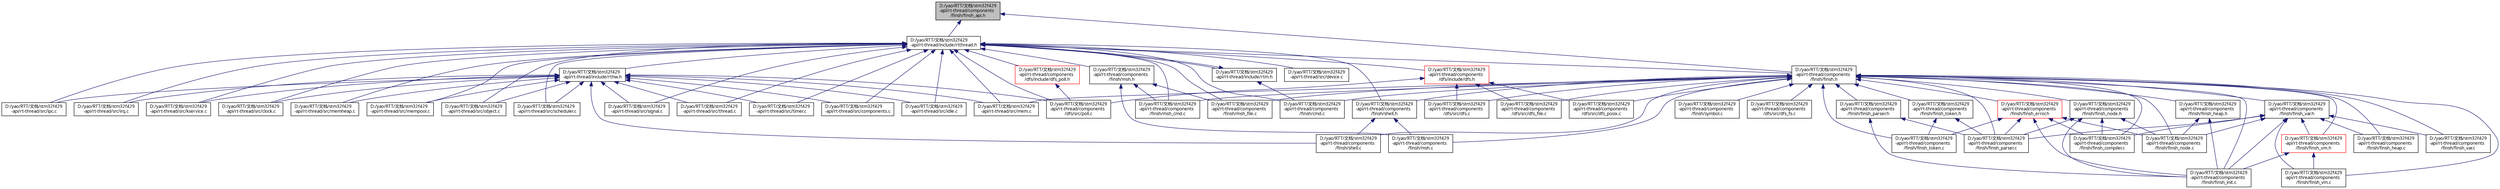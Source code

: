 digraph "D:/yao/RTT/文档/stm32f429-api/rt-thread/components/finsh/finsh_api.h"
{
  edge [fontname="FreeSans.ttf",fontsize="10",labelfontname="FreeSans.ttf",labelfontsize="10"];
  node [fontname="FreeSans.ttf",fontsize="10",shape=record];
  Node1 [label="D:/yao/RTT/文档/stm32f429\l-api/rt-thread/components\l/finsh/finsh_api.h",height=0.2,width=0.4,color="black", fillcolor="grey75", style="filled", fontcolor="black"];
  Node1 -> Node2 [dir="back",color="midnightblue",fontsize="10",style="solid",fontname="FreeSans.ttf"];
  Node2 [label="D:/yao/RTT/文档/stm32f429\l-api/rt-thread/include/rtthread.h",height=0.2,width=0.4,color="black", fillcolor="white", style="filled",URL="$rtthread_8h.html"];
  Node2 -> Node3 [dir="back",color="midnightblue",fontsize="10",style="solid",fontname="FreeSans.ttf"];
  Node3 [label="D:/yao/RTT/文档/stm32f429\l-api/rt-thread/src/clock.c",height=0.2,width=0.4,color="black", fillcolor="white", style="filled",URL="$clock_8c.html"];
  Node2 -> Node4 [dir="back",color="midnightblue",fontsize="10",style="solid",fontname="FreeSans.ttf"];
  Node4 [label="D:/yao/RTT/文档/stm32f429\l-api/rt-thread/src/components.c",height=0.2,width=0.4,color="black", fillcolor="white", style="filled",URL="$components_8c.html"];
  Node2 -> Node5 [dir="back",color="midnightblue",fontsize="10",style="solid",fontname="FreeSans.ttf"];
  Node5 [label="D:/yao/RTT/文档/stm32f429\l-api/rt-thread/src/device.c",height=0.2,width=0.4,color="black", fillcolor="white", style="filled",URL="$device_8c.html"];
  Node2 -> Node6 [dir="back",color="midnightblue",fontsize="10",style="solid",fontname="FreeSans.ttf"];
  Node6 [label="D:/yao/RTT/文档/stm32f429\l-api/rt-thread/src/idle.c",height=0.2,width=0.4,color="black", fillcolor="white", style="filled",URL="$idle_8c.html"];
  Node2 -> Node7 [dir="back",color="midnightblue",fontsize="10",style="solid",fontname="FreeSans.ttf"];
  Node7 [label="D:/yao/RTT/文档/stm32f429\l-api/rt-thread/src/ipc.c",height=0.2,width=0.4,color="black", fillcolor="white", style="filled",URL="$ipc_8c.html"];
  Node2 -> Node8 [dir="back",color="midnightblue",fontsize="10",style="solid",fontname="FreeSans.ttf"];
  Node8 [label="D:/yao/RTT/文档/stm32f429\l-api/rt-thread/src/irq.c",height=0.2,width=0.4,color="black", fillcolor="white", style="filled",URL="$irq_8c.html"];
  Node2 -> Node9 [dir="back",color="midnightblue",fontsize="10",style="solid",fontname="FreeSans.ttf"];
  Node9 [label="D:/yao/RTT/文档/stm32f429\l-api/rt-thread/src/kservice.c",height=0.2,width=0.4,color="black", fillcolor="white", style="filled",URL="$kservice_8c.html"];
  Node2 -> Node10 [dir="back",color="midnightblue",fontsize="10",style="solid",fontname="FreeSans.ttf"];
  Node10 [label="D:/yao/RTT/文档/stm32f429\l-api/rt-thread/src/mem.c",height=0.2,width=0.4,color="black", fillcolor="white", style="filled",URL="$mem_8c.html"];
  Node2 -> Node11 [dir="back",color="midnightblue",fontsize="10",style="solid",fontname="FreeSans.ttf"];
  Node11 [label="D:/yao/RTT/文档/stm32f429\l-api/rt-thread/src/memheap.c",height=0.2,width=0.4,color="black", fillcolor="white", style="filled",URL="$memheap_8c.html"];
  Node2 -> Node12 [dir="back",color="midnightblue",fontsize="10",style="solid",fontname="FreeSans.ttf"];
  Node12 [label="D:/yao/RTT/文档/stm32f429\l-api/rt-thread/src/mempool.c",height=0.2,width=0.4,color="black", fillcolor="white", style="filled",URL="$mempool_8c.html"];
  Node2 -> Node13 [dir="back",color="midnightblue",fontsize="10",style="solid",fontname="FreeSans.ttf"];
  Node13 [label="D:/yao/RTT/文档/stm32f429\l-api/rt-thread/src/object.c",height=0.2,width=0.4,color="black", fillcolor="white", style="filled",URL="$object_8c.html"];
  Node2 -> Node14 [dir="back",color="midnightblue",fontsize="10",style="solid",fontname="FreeSans.ttf"];
  Node14 [label="D:/yao/RTT/文档/stm32f429\l-api/rt-thread/src/scheduler.c",height=0.2,width=0.4,color="black", fillcolor="white", style="filled",URL="$scheduler_8c.html"];
  Node2 -> Node15 [dir="back",color="midnightblue",fontsize="10",style="solid",fontname="FreeSans.ttf"];
  Node15 [label="D:/yao/RTT/文档/stm32f429\l-api/rt-thread/src/signal.c",height=0.2,width=0.4,color="black", fillcolor="white", style="filled",URL="$signal_8c.html"];
  Node2 -> Node16 [dir="back",color="midnightblue",fontsize="10",style="solid",fontname="FreeSans.ttf"];
  Node16 [label="D:/yao/RTT/文档/stm32f429\l-api/rt-thread/src/thread.c",height=0.2,width=0.4,color="black", fillcolor="white", style="filled",URL="$thread_8c.html"];
  Node2 -> Node17 [dir="back",color="midnightblue",fontsize="10",style="solid",fontname="FreeSans.ttf"];
  Node17 [label="D:/yao/RTT/文档/stm32f429\l-api/rt-thread/src/timer.c",height=0.2,width=0.4,color="black", fillcolor="white", style="filled",URL="$timer_8c.html"];
  Node2 -> Node18 [dir="back",color="midnightblue",fontsize="10",style="solid",fontname="FreeSans.ttf"];
  Node18 [label="D:/yao/RTT/文档/stm32f429\l-api/rt-thread/include/rthw.h",height=0.2,width=0.4,color="black", fillcolor="white", style="filled",URL="$rthw_8h.html"];
  Node18 -> Node3 [dir="back",color="midnightblue",fontsize="10",style="solid",fontname="FreeSans.ttf"];
  Node18 -> Node4 [dir="back",color="midnightblue",fontsize="10",style="solid",fontname="FreeSans.ttf"];
  Node18 -> Node6 [dir="back",color="midnightblue",fontsize="10",style="solid",fontname="FreeSans.ttf"];
  Node18 -> Node7 [dir="back",color="midnightblue",fontsize="10",style="solid",fontname="FreeSans.ttf"];
  Node18 -> Node8 [dir="back",color="midnightblue",fontsize="10",style="solid",fontname="FreeSans.ttf"];
  Node18 -> Node9 [dir="back",color="midnightblue",fontsize="10",style="solid",fontname="FreeSans.ttf"];
  Node18 -> Node10 [dir="back",color="midnightblue",fontsize="10",style="solid",fontname="FreeSans.ttf"];
  Node18 -> Node11 [dir="back",color="midnightblue",fontsize="10",style="solid",fontname="FreeSans.ttf"];
  Node18 -> Node12 [dir="back",color="midnightblue",fontsize="10",style="solid",fontname="FreeSans.ttf"];
  Node18 -> Node13 [dir="back",color="midnightblue",fontsize="10",style="solid",fontname="FreeSans.ttf"];
  Node18 -> Node14 [dir="back",color="midnightblue",fontsize="10",style="solid",fontname="FreeSans.ttf"];
  Node18 -> Node15 [dir="back",color="midnightblue",fontsize="10",style="solid",fontname="FreeSans.ttf"];
  Node18 -> Node16 [dir="back",color="midnightblue",fontsize="10",style="solid",fontname="FreeSans.ttf"];
  Node18 -> Node17 [dir="back",color="midnightblue",fontsize="10",style="solid",fontname="FreeSans.ttf"];
  Node18 -> Node19 [dir="back",color="midnightblue",fontsize="10",style="solid",fontname="FreeSans.ttf"];
  Node19 [label="D:/yao/RTT/文档/stm32f429\l-api/rt-thread/components\l/finsh/shell.c",height=0.2,width=0.4,color="black", fillcolor="white", style="filled",URL="$shell_8c.html"];
  Node18 -> Node20 [dir="back",color="midnightblue",fontsize="10",style="solid",fontname="FreeSans.ttf"];
  Node20 [label="D:/yao/RTT/文档/stm32f429\l-api/rt-thread/components\l/dfs/src/poll.c",height=0.2,width=0.4,color="black", fillcolor="white", style="filled",URL="$poll_8c.html"];
  Node2 -> Node21 [dir="back",color="midnightblue",fontsize="10",style="solid",fontname="FreeSans.ttf"];
  Node21 [label="D:/yao/RTT/文档/stm32f429\l-api/rt-thread/include/rtm.h",height=0.2,width=0.4,color="black", fillcolor="white", style="filled",URL="$rtm_8h.html"];
  Node21 -> Node2 [dir="back",color="midnightblue",fontsize="10",style="solid",fontname="FreeSans.ttf"];
  Node21 -> Node22 [dir="back",color="midnightblue",fontsize="10",style="solid",fontname="FreeSans.ttf"];
  Node22 [label="D:/yao/RTT/文档/stm32f429\l-api/rt-thread/components\l/finsh/cmd.c",height=0.2,width=0.4,color="black", fillcolor="white", style="filled",URL="$cmd_8c.html"];
  Node2 -> Node22 [dir="back",color="midnightblue",fontsize="10",style="solid",fontname="FreeSans.ttf"];
  Node2 -> Node23 [dir="back",color="midnightblue",fontsize="10",style="solid",fontname="FreeSans.ttf"];
  Node23 [label="D:/yao/RTT/文档/stm32f429\l-api/rt-thread/components\l/finsh/finsh.h",height=0.2,width=0.4,color="black", fillcolor="white", style="filled",URL="$components_2finsh_2finsh_8h.html"];
  Node23 -> Node10 [dir="back",color="midnightblue",fontsize="10",style="solid",fontname="FreeSans.ttf"];
  Node23 -> Node22 [dir="back",color="midnightblue",fontsize="10",style="solid",fontname="FreeSans.ttf"];
  Node23 -> Node24 [dir="back",color="midnightblue",fontsize="10",style="solid",fontname="FreeSans.ttf"];
  Node24 [label="D:/yao/RTT/文档/stm32f429\l-api/rt-thread/components\l/finsh/finsh_compiler.c",height=0.2,width=0.4,color="black", fillcolor="white", style="filled",URL="$finsh__compiler_8c.html"];
  Node23 -> Node25 [dir="back",color="midnightblue",fontsize="10",style="solid",fontname="FreeSans.ttf"];
  Node25 [label="D:/yao/RTT/文档/stm32f429\l-api/rt-thread/components\l/finsh/finsh_node.h",height=0.2,width=0.4,color="black", fillcolor="white", style="filled",URL="$finsh__node_8h.html"];
  Node25 -> Node24 [dir="back",color="midnightblue",fontsize="10",style="solid",fontname="FreeSans.ttf"];
  Node25 -> Node26 [dir="back",color="midnightblue",fontsize="10",style="solid",fontname="FreeSans.ttf"];
  Node26 [label="D:/yao/RTT/文档/stm32f429\l-api/rt-thread/components\l/finsh/finsh_init.c",height=0.2,width=0.4,color="black", fillcolor="white", style="filled",URL="$finsh__init_8c.html"];
  Node25 -> Node27 [dir="back",color="midnightblue",fontsize="10",style="solid",fontname="FreeSans.ttf"];
  Node27 [label="D:/yao/RTT/文档/stm32f429\l-api/rt-thread/components\l/finsh/finsh_node.c",height=0.2,width=0.4,color="black", fillcolor="white", style="filled",URL="$finsh__node_8c.html"];
  Node25 -> Node28 [dir="back",color="midnightblue",fontsize="10",style="solid",fontname="FreeSans.ttf"];
  Node28 [label="D:/yao/RTT/文档/stm32f429\l-api/rt-thread/components\l/finsh/finsh_parser.c",height=0.2,width=0.4,color="black", fillcolor="white", style="filled",URL="$finsh__parser_8c.html"];
  Node23 -> Node29 [dir="back",color="midnightblue",fontsize="10",style="solid",fontname="FreeSans.ttf"];
  Node29 [label="D:/yao/RTT/文档/stm32f429\l-api/rt-thread/components\l/finsh/finsh_error.h",height=0.2,width=0.4,color="red", fillcolor="white", style="filled",URL="$finsh__error_8h.html"];
  Node29 -> Node24 [dir="back",color="midnightblue",fontsize="10",style="solid",fontname="FreeSans.ttf"];
  Node29 -> Node26 [dir="back",color="midnightblue",fontsize="10",style="solid",fontname="FreeSans.ttf"];
  Node29 -> Node27 [dir="back",color="midnightblue",fontsize="10",style="solid",fontname="FreeSans.ttf"];
  Node29 -> Node28 [dir="back",color="midnightblue",fontsize="10",style="solid",fontname="FreeSans.ttf"];
  Node29 -> Node30 [dir="back",color="midnightblue",fontsize="10",style="solid",fontname="FreeSans.ttf"];
  Node30 [label="D:/yao/RTT/文档/stm32f429\l-api/rt-thread/components\l/finsh/finsh_token.c",height=0.2,width=0.4,color="black", fillcolor="white", style="filled",URL="$finsh__token_8c.html"];
  Node23 -> Node31 [dir="back",color="midnightblue",fontsize="10",style="solid",fontname="FreeSans.ttf"];
  Node31 [label="D:/yao/RTT/文档/stm32f429\l-api/rt-thread/components\l/finsh/finsh_var.h",height=0.2,width=0.4,color="black", fillcolor="white", style="filled",URL="$finsh__var_8h.html"];
  Node31 -> Node24 [dir="back",color="midnightblue",fontsize="10",style="solid",fontname="FreeSans.ttf"];
  Node31 -> Node32 [dir="back",color="midnightblue",fontsize="10",style="solid",fontname="FreeSans.ttf"];
  Node32 [label="D:/yao/RTT/文档/stm32f429\l-api/rt-thread/components\l/finsh/finsh_vm.h",height=0.2,width=0.4,color="red", fillcolor="white", style="filled",URL="$finsh__vm_8h.html"];
  Node32 -> Node26 [dir="back",color="midnightblue",fontsize="10",style="solid",fontname="FreeSans.ttf"];
  Node32 -> Node33 [dir="back",color="midnightblue",fontsize="10",style="solid",fontname="FreeSans.ttf"];
  Node33 [label="D:/yao/RTT/文档/stm32f429\l-api/rt-thread/components\l/finsh/finsh_vm.c",height=0.2,width=0.4,color="black", fillcolor="white", style="filled",URL="$finsh__vm_8c.html"];
  Node31 -> Node34 [dir="back",color="midnightblue",fontsize="10",style="solid",fontname="FreeSans.ttf"];
  Node34 [label="D:/yao/RTT/文档/stm32f429\l-api/rt-thread/components\l/finsh/finsh_heap.c",height=0.2,width=0.4,color="black", fillcolor="white", style="filled",URL="$finsh__heap_8c.html"];
  Node31 -> Node26 [dir="back",color="midnightblue",fontsize="10",style="solid",fontname="FreeSans.ttf"];
  Node31 -> Node27 [dir="back",color="midnightblue",fontsize="10",style="solid",fontname="FreeSans.ttf"];
  Node31 -> Node28 [dir="back",color="midnightblue",fontsize="10",style="solid",fontname="FreeSans.ttf"];
  Node31 -> Node35 [dir="back",color="midnightblue",fontsize="10",style="solid",fontname="FreeSans.ttf"];
  Node35 [label="D:/yao/RTT/文档/stm32f429\l-api/rt-thread/components\l/finsh/finsh_var.c",height=0.2,width=0.4,color="black", fillcolor="white", style="filled",URL="$finsh__var_8c.html"];
  Node31 -> Node33 [dir="back",color="midnightblue",fontsize="10",style="solid",fontname="FreeSans.ttf"];
  Node23 -> Node32 [dir="back",color="midnightblue",fontsize="10",style="solid",fontname="FreeSans.ttf"];
  Node23 -> Node34 [dir="back",color="midnightblue",fontsize="10",style="solid",fontname="FreeSans.ttf"];
  Node23 -> Node36 [dir="back",color="midnightblue",fontsize="10",style="solid",fontname="FreeSans.ttf"];
  Node36 [label="D:/yao/RTT/文档/stm32f429\l-api/rt-thread/components\l/finsh/finsh_heap.h",height=0.2,width=0.4,color="black", fillcolor="white", style="filled",URL="$finsh__heap_8h.html"];
  Node36 -> Node26 [dir="back",color="midnightblue",fontsize="10",style="solid",fontname="FreeSans.ttf"];
  Node36 -> Node27 [dir="back",color="midnightblue",fontsize="10",style="solid",fontname="FreeSans.ttf"];
  Node23 -> Node26 [dir="back",color="midnightblue",fontsize="10",style="solid",fontname="FreeSans.ttf"];
  Node23 -> Node37 [dir="back",color="midnightblue",fontsize="10",style="solid",fontname="FreeSans.ttf"];
  Node37 [label="D:/yao/RTT/文档/stm32f429\l-api/rt-thread/components\l/finsh/finsh_parser.h",height=0.2,width=0.4,color="black", fillcolor="white", style="filled",URL="$finsh__parser_8h.html"];
  Node37 -> Node26 [dir="back",color="midnightblue",fontsize="10",style="solid",fontname="FreeSans.ttf"];
  Node37 -> Node28 [dir="back",color="midnightblue",fontsize="10",style="solid",fontname="FreeSans.ttf"];
  Node23 -> Node27 [dir="back",color="midnightblue",fontsize="10",style="solid",fontname="FreeSans.ttf"];
  Node23 -> Node28 [dir="back",color="midnightblue",fontsize="10",style="solid",fontname="FreeSans.ttf"];
  Node23 -> Node38 [dir="back",color="midnightblue",fontsize="10",style="solid",fontname="FreeSans.ttf"];
  Node38 [label="D:/yao/RTT/文档/stm32f429\l-api/rt-thread/components\l/finsh/finsh_token.h",height=0.2,width=0.4,color="black", fillcolor="white", style="filled",URL="$finsh__token_8h.html"];
  Node38 -> Node28 [dir="back",color="midnightblue",fontsize="10",style="solid",fontname="FreeSans.ttf"];
  Node38 -> Node30 [dir="back",color="midnightblue",fontsize="10",style="solid",fontname="FreeSans.ttf"];
  Node23 -> Node30 [dir="back",color="midnightblue",fontsize="10",style="solid",fontname="FreeSans.ttf"];
  Node23 -> Node35 [dir="back",color="midnightblue",fontsize="10",style="solid",fontname="FreeSans.ttf"];
  Node23 -> Node33 [dir="back",color="midnightblue",fontsize="10",style="solid",fontname="FreeSans.ttf"];
  Node23 -> Node39 [dir="back",color="midnightblue",fontsize="10",style="solid",fontname="FreeSans.ttf"];
  Node39 [label="D:/yao/RTT/文档/stm32f429\l-api/rt-thread/components\l/finsh/msh.c",height=0.2,width=0.4,color="black", fillcolor="white", style="filled",URL="$msh_8c.html"];
  Node23 -> Node40 [dir="back",color="midnightblue",fontsize="10",style="solid",fontname="FreeSans.ttf"];
  Node40 [label="D:/yao/RTT/文档/stm32f429\l-api/rt-thread/components\l/finsh/msh_cmd.c",height=0.2,width=0.4,color="black", fillcolor="white", style="filled",URL="$msh__cmd_8c.html"];
  Node23 -> Node41 [dir="back",color="midnightblue",fontsize="10",style="solid",fontname="FreeSans.ttf"];
  Node41 [label="D:/yao/RTT/文档/stm32f429\l-api/rt-thread/components\l/finsh/msh_file.c",height=0.2,width=0.4,color="black", fillcolor="white", style="filled",URL="$msh__file_8c.html"];
  Node23 -> Node19 [dir="back",color="midnightblue",fontsize="10",style="solid",fontname="FreeSans.ttf"];
  Node23 -> Node42 [dir="back",color="midnightblue",fontsize="10",style="solid",fontname="FreeSans.ttf"];
  Node42 [label="D:/yao/RTT/文档/stm32f429\l-api/rt-thread/components\l/finsh/shell.h",height=0.2,width=0.4,color="black", fillcolor="white", style="filled",URL="$shell_8h.html"];
  Node42 -> Node39 [dir="back",color="midnightblue",fontsize="10",style="solid",fontname="FreeSans.ttf"];
  Node42 -> Node19 [dir="back",color="midnightblue",fontsize="10",style="solid",fontname="FreeSans.ttf"];
  Node23 -> Node43 [dir="back",color="midnightblue",fontsize="10",style="solid",fontname="FreeSans.ttf"];
  Node43 [label="D:/yao/RTT/文档/stm32f429\l-api/rt-thread/components\l/finsh/symbol.c",height=0.2,width=0.4,color="black", fillcolor="white", style="filled",URL="$symbol_8c.html"];
  Node23 -> Node44 [dir="back",color="midnightblue",fontsize="10",style="solid",fontname="FreeSans.ttf"];
  Node44 [label="D:/yao/RTT/文档/stm32f429\l-api/rt-thread/components\l/dfs/src/dfs.c",height=0.2,width=0.4,color="black", fillcolor="white", style="filled",URL="$dfs_8c.html"];
  Node23 -> Node45 [dir="back",color="midnightblue",fontsize="10",style="solid",fontname="FreeSans.ttf"];
  Node45 [label="D:/yao/RTT/文档/stm32f429\l-api/rt-thread/components\l/dfs/src/dfs_file.c",height=0.2,width=0.4,color="black", fillcolor="white", style="filled",URL="$dfs__file_8c.html"];
  Node23 -> Node46 [dir="back",color="midnightblue",fontsize="10",style="solid",fontname="FreeSans.ttf"];
  Node46 [label="D:/yao/RTT/文档/stm32f429\l-api/rt-thread/components\l/dfs/src/dfs_fs.c",height=0.2,width=0.4,color="black", fillcolor="white", style="filled",URL="$dfs__fs_8c.html"];
  Node23 -> Node47 [dir="back",color="midnightblue",fontsize="10",style="solid",fontname="FreeSans.ttf"];
  Node47 [label="D:/yao/RTT/文档/stm32f429\l-api/rt-thread/components\l/dfs/src/dfs_posix.c",height=0.2,width=0.4,color="black", fillcolor="white", style="filled",URL="$dfs__posix_8c.html"];
  Node2 -> Node48 [dir="back",color="midnightblue",fontsize="10",style="solid",fontname="FreeSans.ttf"];
  Node48 [label="D:/yao/RTT/文档/stm32f429\l-api/rt-thread/components\l/finsh/msh.h",height=0.2,width=0.4,color="black", fillcolor="white", style="filled",URL="$msh_8h.html"];
  Node48 -> Node39 [dir="back",color="midnightblue",fontsize="10",style="solid",fontname="FreeSans.ttf"];
  Node48 -> Node40 [dir="back",color="midnightblue",fontsize="10",style="solid",fontname="FreeSans.ttf"];
  Node48 -> Node41 [dir="back",color="midnightblue",fontsize="10",style="solid",fontname="FreeSans.ttf"];
  Node2 -> Node40 [dir="back",color="midnightblue",fontsize="10",style="solid",fontname="FreeSans.ttf"];
  Node2 -> Node41 [dir="back",color="midnightblue",fontsize="10",style="solid",fontname="FreeSans.ttf"];
  Node2 -> Node42 [dir="back",color="midnightblue",fontsize="10",style="solid",fontname="FreeSans.ttf"];
  Node2 -> Node20 [dir="back",color="midnightblue",fontsize="10",style="solid",fontname="FreeSans.ttf"];
  Node2 -> Node49 [dir="back",color="midnightblue",fontsize="10",style="solid",fontname="FreeSans.ttf"];
  Node49 [label="D:/yao/RTT/文档/stm32f429\l-api/rt-thread/components\l/dfs/include/dfs.h",height=0.2,width=0.4,color="red", fillcolor="white", style="filled",URL="$dfs_8h.html"];
  Node49 -> Node44 [dir="back",color="midnightblue",fontsize="10",style="solid",fontname="FreeSans.ttf"];
  Node49 -> Node45 [dir="back",color="midnightblue",fontsize="10",style="solid",fontname="FreeSans.ttf"];
  Node49 -> Node47 [dir="back",color="midnightblue",fontsize="10",style="solid",fontname="FreeSans.ttf"];
  Node49 -> Node20 [dir="back",color="midnightblue",fontsize="10",style="solid",fontname="FreeSans.ttf"];
  Node2 -> Node50 [dir="back",color="midnightblue",fontsize="10",style="solid",fontname="FreeSans.ttf"];
  Node50 [label="D:/yao/RTT/文档/stm32f429\l-api/rt-thread/components\l/dfs/include/dfs_poll.h",height=0.2,width=0.4,color="red", fillcolor="white", style="filled",URL="$dfs__poll_8h.html"];
  Node50 -> Node20 [dir="back",color="midnightblue",fontsize="10",style="solid",fontname="FreeSans.ttf"];
  Node1 -> Node23 [dir="back",color="midnightblue",fontsize="10",style="solid",fontname="FreeSans.ttf"];
}

